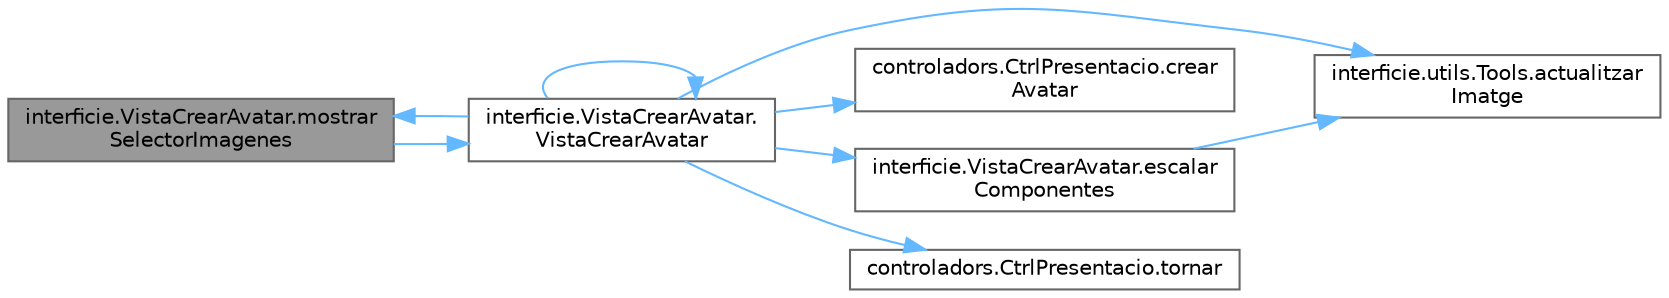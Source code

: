 digraph "interficie.VistaCrearAvatar.mostrarSelectorImagenes"
{
 // INTERACTIVE_SVG=YES
 // LATEX_PDF_SIZE
  bgcolor="transparent";
  edge [fontname=Helvetica,fontsize=10,labelfontname=Helvetica,labelfontsize=10];
  node [fontname=Helvetica,fontsize=10,shape=box,height=0.2,width=0.4];
  rankdir="LR";
  Node1 [id="Node000001",label="interficie.VistaCrearAvatar.mostrar\lSelectorImagenes",height=0.2,width=0.4,color="gray40", fillcolor="grey60", style="filled", fontcolor="black",tooltip="Mostra un diàleg modal per seleccionar la imatge de perfil de l'usuari."];
  Node1 -> Node2 [id="edge1_Node000001_Node000002",color="steelblue1",style="solid",tooltip=" "];
  Node2 [id="Node000002",label="interficie.VistaCrearAvatar.\lVistaCrearAvatar",height=0.2,width=0.4,color="grey40", fillcolor="white", style="filled",URL="$classinterficie_1_1_vista_crear_avatar.html#ae0d9f95418da2ecb046e19ce8d9f8d0b",tooltip="Constructor de la finestra VistaCrearAvatar."];
  Node2 -> Node3 [id="edge2_Node000002_Node000003",color="steelblue1",style="solid",tooltip=" "];
  Node3 [id="Node000003",label="interficie.utils.Tools.actualitzar\lImatge",height=0.2,width=0.4,color="grey40", fillcolor="white", style="filled",URL="$classinterficie_1_1utils_1_1_tools.html#aad14ef36a2a433a18d49c46a83531892",tooltip="Actualitza la imatge d'un JLabel redimensionant-la per adaptar-se a les mides màximes indicades mante..."];
  Node2 -> Node4 [id="edge3_Node000002_Node000004",color="steelblue1",style="solid",tooltip=" "];
  Node4 [id="Node000004",label="controladors.CtrlPresentacio.crear\lAvatar",height=0.2,width=0.4,color="grey40", fillcolor="white", style="filled",URL="$classcontroladors_1_1_ctrl_presentacio.html#a4fa76d231d08867ff21eff04a379d280",tooltip="Crea un nou avatar amb el nom i la imatge especificats."];
  Node2 -> Node5 [id="edge4_Node000002_Node000005",color="steelblue1",style="solid",tooltip=" "];
  Node5 [id="Node000005",label="interficie.VistaCrearAvatar.escalar\lComponentes",height=0.2,width=0.4,color="grey40", fillcolor="white", style="filled",URL="$classinterficie_1_1_vista_crear_avatar.html#a275c320ec75c735937be368a8becfb46",tooltip="Escala i posiciona els components segons la mida actual."];
  Node5 -> Node3 [id="edge5_Node000005_Node000003",color="steelblue1",style="solid",tooltip=" "];
  Node2 -> Node1 [id="edge6_Node000002_Node000001",color="steelblue1",style="solid",tooltip=" "];
  Node2 -> Node6 [id="edge7_Node000002_Node000006",color="steelblue1",style="solid",tooltip=" "];
  Node6 [id="Node000006",label="controladors.CtrlPresentacio.tornar",height=0.2,width=0.4,color="grey40", fillcolor="white", style="filled",URL="$classcontroladors_1_1_ctrl_presentacio.html#a66901a833c124fd1acc592cea93f4e6d",tooltip="Torna a la vista anterior a l'actual."];
  Node2 -> Node2 [id="edge8_Node000002_Node000002",color="steelblue1",style="solid",tooltip=" "];
}

